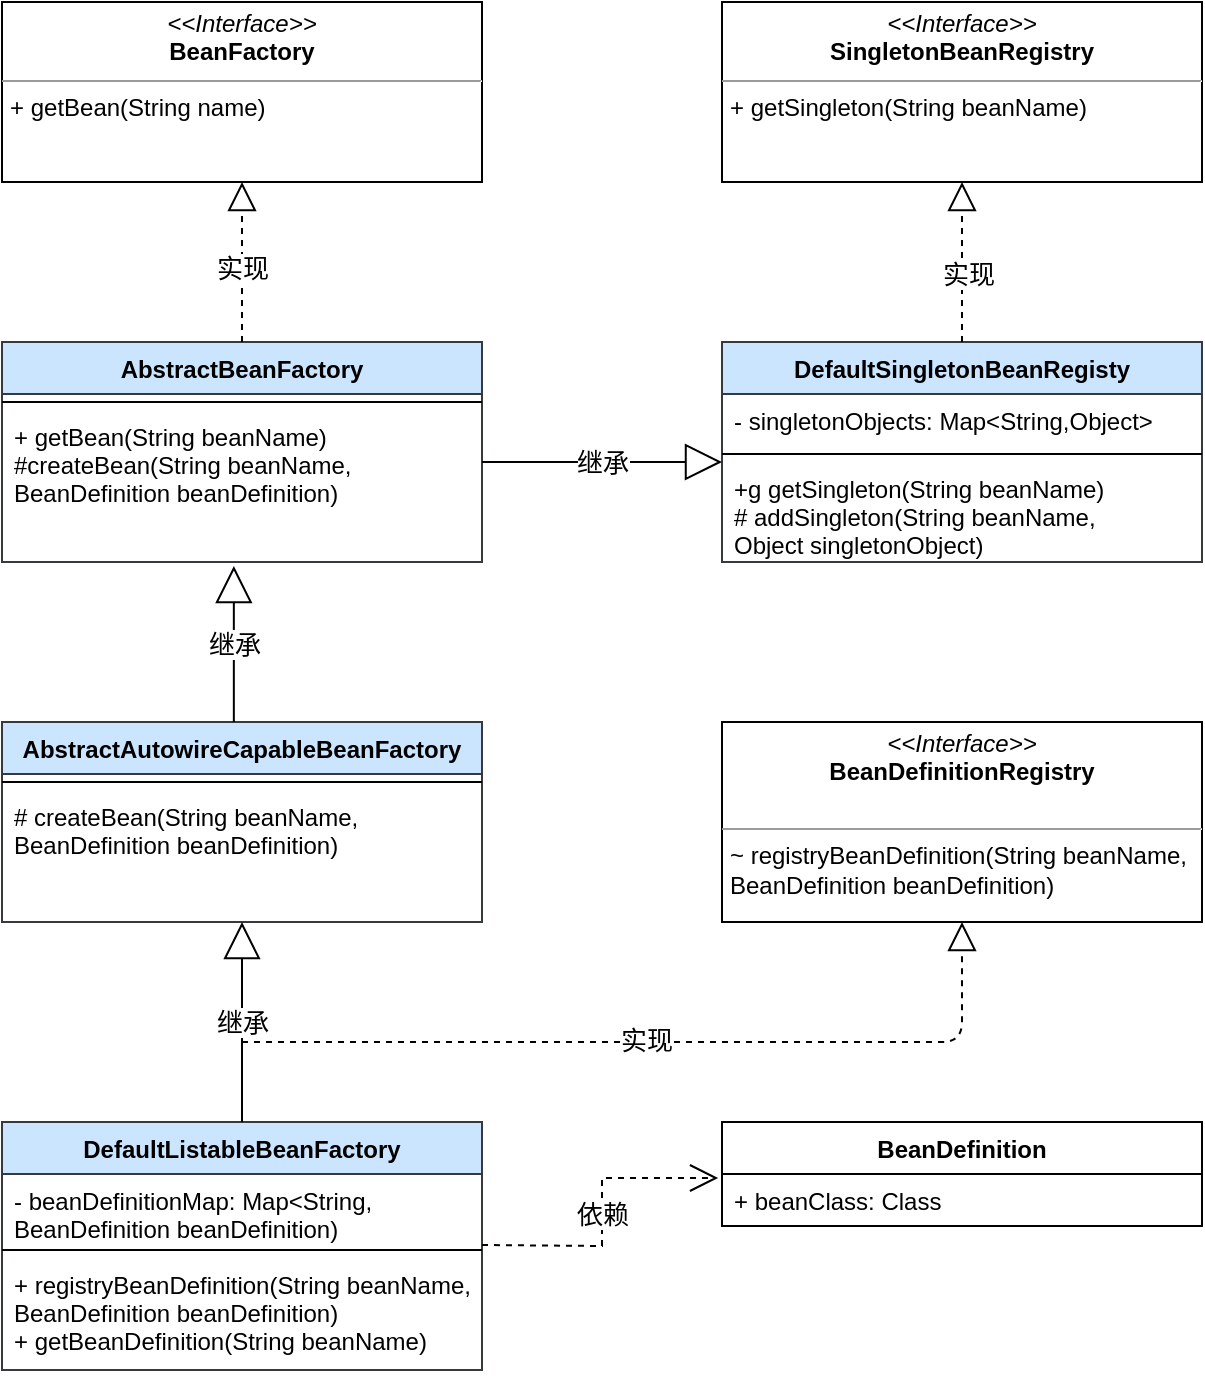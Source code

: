 <mxfile version="15.2.7" type="device"><diagram id="W32kFh-8g4XhrJdhGqba" name="第 1 页"><mxGraphModel dx="946" dy="607" grid="1" gridSize="10" guides="1" tooltips="1" connect="1" arrows="1" fold="1" page="0" pageScale="1" pageWidth="827" pageHeight="1169" math="0" shadow="0"><root><mxCell id="0"/><mxCell id="1" parent="0"/><mxCell id="ZMtOJIrAu8rygJW01G7x-5" value="AbstractBeanFactory" style="swimlane;fontStyle=1;align=center;verticalAlign=top;childLayout=stackLayout;horizontal=1;startSize=26;horizontalStack=0;resizeParent=1;resizeParentMax=0;resizeLast=0;collapsible=1;marginBottom=0;fillColor=#cce5ff;strokeColor=#36393d;" vertex="1" parent="1"><mxGeometry x="40" y="370" width="240" height="110" as="geometry"/></mxCell><mxCell id="ZMtOJIrAu8rygJW01G7x-6" value="" style="line;strokeWidth=1;fillColor=none;align=left;verticalAlign=middle;spacingTop=-1;spacingLeft=3;spacingRight=3;rotatable=0;labelPosition=right;points=[];portConstraint=eastwest;" vertex="1" parent="ZMtOJIrAu8rygJW01G7x-5"><mxGeometry y="26" width="240" height="8" as="geometry"/></mxCell><mxCell id="ZMtOJIrAu8rygJW01G7x-7" value="+ getBean(String beanName)&#10;#createBean(String beanName,&#10;BeanDefinition beanDefinition)&#10;" style="text;strokeColor=none;fillColor=none;align=left;verticalAlign=top;spacingLeft=4;spacingRight=4;overflow=hidden;rotatable=0;points=[[0,0.5],[1,0.5]];portConstraint=eastwest;" vertex="1" parent="ZMtOJIrAu8rygJW01G7x-5"><mxGeometry y="34" width="240" height="76" as="geometry"/></mxCell><mxCell id="ZMtOJIrAu8rygJW01G7x-13" value="&lt;p style=&quot;margin: 0px ; margin-top: 4px ; text-align: center&quot;&gt;&lt;i&gt;&amp;lt;&amp;lt;Interface&amp;gt;&amp;gt;&lt;/i&gt;&lt;br&gt;&lt;b&gt;BeanFactory&lt;/b&gt;&lt;/p&gt;&lt;hr size=&quot;1&quot;&gt;&lt;p style=&quot;margin: 0px ; margin-left: 4px&quot;&gt;&lt;/p&gt;&lt;p style=&quot;margin: 0px ; margin-left: 4px&quot;&gt;+ getBean(String name)&lt;/p&gt;" style="verticalAlign=top;align=left;overflow=fill;fontSize=12;fontFamily=Helvetica;html=1;" vertex="1" parent="1"><mxGeometry x="40" y="200" width="240" height="90" as="geometry"/></mxCell><mxCell id="ZMtOJIrAu8rygJW01G7x-15" value="AbstractAutowireCapableBeanFactory" style="swimlane;fontStyle=1;align=center;verticalAlign=top;childLayout=stackLayout;horizontal=1;startSize=26;horizontalStack=0;resizeParent=1;resizeParentMax=0;resizeLast=0;collapsible=1;marginBottom=0;fillColor=#cce5ff;strokeColor=#36393d;" vertex="1" parent="1"><mxGeometry x="40" y="560" width="240" height="100" as="geometry"/></mxCell><mxCell id="ZMtOJIrAu8rygJW01G7x-16" value="" style="line;strokeWidth=1;fillColor=none;align=left;verticalAlign=middle;spacingTop=-1;spacingLeft=3;spacingRight=3;rotatable=0;labelPosition=right;points=[];portConstraint=eastwest;" vertex="1" parent="ZMtOJIrAu8rygJW01G7x-15"><mxGeometry y="26" width="240" height="8" as="geometry"/></mxCell><mxCell id="ZMtOJIrAu8rygJW01G7x-17" value="# createBean(String beanName,&#10;BeanDefinition beanDefinition)&#10;" style="text;strokeColor=none;fillColor=none;align=left;verticalAlign=top;spacingLeft=4;spacingRight=4;overflow=hidden;rotatable=0;points=[[0,0.5],[1,0.5]];portConstraint=eastwest;" vertex="1" parent="ZMtOJIrAu8rygJW01G7x-15"><mxGeometry y="34" width="240" height="66" as="geometry"/></mxCell><mxCell id="ZMtOJIrAu8rygJW01G7x-18" value="DefaultListableBeanFactory" style="swimlane;fontStyle=1;align=center;verticalAlign=top;childLayout=stackLayout;horizontal=1;startSize=26;horizontalStack=0;resizeParent=1;resizeParentMax=0;resizeLast=0;collapsible=1;marginBottom=0;fillColor=#cce5ff;strokeColor=#36393d;" vertex="1" parent="1"><mxGeometry x="40" y="760" width="240" height="124" as="geometry"/></mxCell><mxCell id="ZMtOJIrAu8rygJW01G7x-41" value="- beanDefinitionMap: Map&lt;String,&#10;BeanDefinition beanDefinition)" style="text;strokeColor=none;fillColor=none;align=left;verticalAlign=top;spacingLeft=4;spacingRight=4;overflow=hidden;rotatable=0;points=[[0,0.5],[1,0.5]];portConstraint=eastwest;" vertex="1" parent="ZMtOJIrAu8rygJW01G7x-18"><mxGeometry y="26" width="240" height="34" as="geometry"/></mxCell><mxCell id="ZMtOJIrAu8rygJW01G7x-42" value="" style="line;strokeWidth=1;fillColor=none;align=left;verticalAlign=middle;spacingTop=-1;spacingLeft=3;spacingRight=3;rotatable=0;labelPosition=right;points=[];portConstraint=eastwest;" vertex="1" parent="ZMtOJIrAu8rygJW01G7x-18"><mxGeometry y="60" width="240" height="8" as="geometry"/></mxCell><mxCell id="ZMtOJIrAu8rygJW01G7x-20" value="+ registryBeanDefinition(String beanName,&#10;BeanDefinition beanDefinition)&#10;+ getBeanDefinition(String beanName)" style="text;strokeColor=none;fillColor=none;align=left;verticalAlign=top;spacingLeft=4;spacingRight=4;overflow=hidden;rotatable=0;points=[[0,0.5],[1,0.5]];portConstraint=eastwest;" vertex="1" parent="ZMtOJIrAu8rygJW01G7x-18"><mxGeometry y="68" width="240" height="56" as="geometry"/></mxCell><mxCell id="ZMtOJIrAu8rygJW01G7x-21" value="&lt;p style=&quot;margin: 0px ; margin-top: 4px ; text-align: center&quot;&gt;&lt;i&gt;&amp;lt;&amp;lt;Interface&amp;gt;&amp;gt;&lt;/i&gt;&lt;br&gt;&lt;b&gt;SingletonBeanRegistry&lt;/b&gt;&lt;/p&gt;&lt;hr size=&quot;1&quot;&gt;&lt;p style=&quot;margin: 0px ; margin-left: 4px&quot;&gt;&lt;/p&gt;&lt;p style=&quot;margin: 0px ; margin-left: 4px&quot;&gt;+ getSingleton(String beanName)&lt;/p&gt;" style="verticalAlign=top;align=left;overflow=fill;fontSize=12;fontFamily=Helvetica;html=1;" vertex="1" parent="1"><mxGeometry x="400" y="200" width="240" height="90" as="geometry"/></mxCell><mxCell id="ZMtOJIrAu8rygJW01G7x-25" value="DefaultSingletonBeanRegisty" style="swimlane;fontStyle=1;align=center;verticalAlign=top;childLayout=stackLayout;horizontal=1;startSize=26;horizontalStack=0;resizeParent=1;resizeParentMax=0;resizeLast=0;collapsible=1;marginBottom=0;fillColor=#cce5ff;strokeColor=#36393d;" vertex="1" parent="1"><mxGeometry x="400" y="370" width="240" height="110" as="geometry"/></mxCell><mxCell id="ZMtOJIrAu8rygJW01G7x-26" value="- singletonObjects: Map&lt;String,Object&gt;" style="text;strokeColor=none;fillColor=none;align=left;verticalAlign=top;spacingLeft=4;spacingRight=4;overflow=hidden;rotatable=0;points=[[0,0.5],[1,0.5]];portConstraint=eastwest;" vertex="1" parent="ZMtOJIrAu8rygJW01G7x-25"><mxGeometry y="26" width="240" height="26" as="geometry"/></mxCell><mxCell id="ZMtOJIrAu8rygJW01G7x-27" value="" style="line;strokeWidth=1;fillColor=none;align=left;verticalAlign=middle;spacingTop=-1;spacingLeft=3;spacingRight=3;rotatable=0;labelPosition=right;points=[];portConstraint=eastwest;" vertex="1" parent="ZMtOJIrAu8rygJW01G7x-25"><mxGeometry y="52" width="240" height="8" as="geometry"/></mxCell><mxCell id="ZMtOJIrAu8rygJW01G7x-28" value="+g getSingleton(String beanName)&#10;# addSingleton(String beanName,&#10;Object singletonObject)" style="text;strokeColor=none;fillColor=none;align=left;verticalAlign=top;spacingLeft=4;spacingRight=4;overflow=hidden;rotatable=0;points=[[0,0.5],[1,0.5]];portConstraint=eastwest;" vertex="1" parent="ZMtOJIrAu8rygJW01G7x-25"><mxGeometry y="60" width="240" height="50" as="geometry"/></mxCell><mxCell id="ZMtOJIrAu8rygJW01G7x-29" value="" style="endArrow=block;dashed=1;endFill=0;endSize=12;html=1;entryX=0.5;entryY=1;entryDx=0;entryDy=0;exitX=0.5;exitY=0;exitDx=0;exitDy=0;" edge="1" parent="1" source="ZMtOJIrAu8rygJW01G7x-5" target="ZMtOJIrAu8rygJW01G7x-13"><mxGeometry width="160" relative="1" as="geometry"><mxPoint x="380" y="630" as="sourcePoint"/><mxPoint x="320" y="370" as="targetPoint"/></mxGeometry></mxCell><mxCell id="ZMtOJIrAu8rygJW01G7x-30" value="&lt;font style=&quot;font-size: 13px&quot;&gt;实现&lt;/font&gt;" style="edgeLabel;html=1;align=center;verticalAlign=middle;resizable=0;points=[];" vertex="1" connectable="0" parent="ZMtOJIrAu8rygJW01G7x-29"><mxGeometry x="-0.075" relative="1" as="geometry"><mxPoint as="offset"/></mxGeometry></mxCell><mxCell id="ZMtOJIrAu8rygJW01G7x-31" value="" style="endArrow=block;dashed=1;endFill=0;endSize=12;html=1;entryX=0.5;entryY=1;entryDx=0;entryDy=0;exitX=0.5;exitY=0;exitDx=0;exitDy=0;" edge="1" parent="1" source="ZMtOJIrAu8rygJW01G7x-25" target="ZMtOJIrAu8rygJW01G7x-21"><mxGeometry width="160" relative="1" as="geometry"><mxPoint x="520" y="360" as="sourcePoint"/><mxPoint x="490" y="330" as="targetPoint"/></mxGeometry></mxCell><mxCell id="ZMtOJIrAu8rygJW01G7x-32" value="&lt;font style=&quot;font-size: 13px&quot;&gt;实现&lt;/font&gt;" style="edgeLabel;html=1;align=center;verticalAlign=middle;resizable=0;points=[];" vertex="1" connectable="0" parent="ZMtOJIrAu8rygJW01G7x-31"><mxGeometry x="-0.15" y="-3" relative="1" as="geometry"><mxPoint as="offset"/></mxGeometry></mxCell><mxCell id="ZMtOJIrAu8rygJW01G7x-33" value="&lt;font style=&quot;font-size: 13px&quot;&gt;继承&lt;/font&gt;" style="endArrow=block;endSize=16;endFill=0;html=1;" edge="1" parent="1"><mxGeometry width="160" relative="1" as="geometry"><mxPoint x="280" y="430" as="sourcePoint"/><mxPoint x="400" y="430" as="targetPoint"/></mxGeometry></mxCell><mxCell id="ZMtOJIrAu8rygJW01G7x-34" value="&lt;font style=&quot;font-size: 13px&quot;&gt;继承&lt;/font&gt;" style="endArrow=block;endSize=16;endFill=0;html=1;entryX=0.483;entryY=1.026;entryDx=0;entryDy=0;entryPerimeter=0;exitX=0.483;exitY=0;exitDx=0;exitDy=0;exitPerimeter=0;" edge="1" parent="1" source="ZMtOJIrAu8rygJW01G7x-15" target="ZMtOJIrAu8rygJW01G7x-7"><mxGeometry width="160" relative="1" as="geometry"><mxPoint x="156" y="550" as="sourcePoint"/><mxPoint x="500" y="570" as="targetPoint"/></mxGeometry></mxCell><mxCell id="ZMtOJIrAu8rygJW01G7x-35" value="&lt;font style=&quot;font-size: 13px&quot;&gt;继承&lt;/font&gt;" style="endArrow=block;endSize=16;endFill=0;html=1;exitX=0.5;exitY=0;exitDx=0;exitDy=0;" edge="1" parent="1" source="ZMtOJIrAu8rygJW01G7x-18" target="ZMtOJIrAu8rygJW01G7x-17"><mxGeometry x="0.013" width="160" relative="1" as="geometry"><mxPoint x="157" y="740" as="sourcePoint"/><mxPoint x="170" y="670" as="targetPoint"/><Array as="points"/><mxPoint as="offset"/></mxGeometry></mxCell><mxCell id="ZMtOJIrAu8rygJW01G7x-36" value="&lt;p style=&quot;margin: 0px ; margin-top: 4px ; text-align: center&quot;&gt;&lt;i&gt;&amp;lt;&amp;lt;Interface&amp;gt;&amp;gt;&lt;/i&gt;&lt;br&gt;&lt;b&gt;BeanDefinitionRegistry&lt;/b&gt;&lt;/p&gt;&lt;p style=&quot;margin: 0px ; margin-left: 4px&quot;&gt;&lt;br&gt;&lt;/p&gt;&lt;hr size=&quot;1&quot;&gt;&lt;p style=&quot;margin: 0px ; margin-left: 4px&quot;&gt;~ registryBeanDefinition(String beanName,&lt;/p&gt;&lt;p style=&quot;margin: 0px ; margin-left: 4px&quot;&gt;BeanDefinition beanDefinition)&lt;/p&gt;" style="verticalAlign=top;align=left;overflow=fill;fontSize=12;fontFamily=Helvetica;html=1;" vertex="1" parent="1"><mxGeometry x="400" y="560" width="240" height="100" as="geometry"/></mxCell><mxCell id="ZMtOJIrAu8rygJW01G7x-38" value="" style="endArrow=block;dashed=1;endFill=0;endSize=12;html=1;entryX=0.5;entryY=1;entryDx=0;entryDy=0;" edge="1" parent="1" target="ZMtOJIrAu8rygJW01G7x-36"><mxGeometry width="160" relative="1" as="geometry"><mxPoint x="160" y="720" as="sourcePoint"/><mxPoint x="380" y="720" as="targetPoint"/><Array as="points"><mxPoint x="520" y="720"/></Array></mxGeometry></mxCell><mxCell id="ZMtOJIrAu8rygJW01G7x-39" value="&lt;font style=&quot;font-size: 13px&quot;&gt;实现&lt;/font&gt;" style="edgeLabel;html=1;align=center;verticalAlign=middle;resizable=0;points=[];" vertex="1" connectable="0" parent="ZMtOJIrAu8rygJW01G7x-38"><mxGeometry x="-0.038" y="1" relative="1" as="geometry"><mxPoint as="offset"/></mxGeometry></mxCell><mxCell id="ZMtOJIrAu8rygJW01G7x-43" value="BeanDefinition" style="swimlane;fontStyle=1;align=center;verticalAlign=top;childLayout=stackLayout;horizontal=1;startSize=26;horizontalStack=0;resizeParent=1;resizeParentMax=0;resizeLast=0;collapsible=1;marginBottom=0;" vertex="1" parent="1"><mxGeometry x="400" y="760" width="240" height="52" as="geometry"/></mxCell><mxCell id="ZMtOJIrAu8rygJW01G7x-44" value="+ beanClass: Class" style="text;strokeColor=none;fillColor=none;align=left;verticalAlign=top;spacingLeft=4;spacingRight=4;overflow=hidden;rotatable=0;points=[[0,0.5],[1,0.5]];portConstraint=eastwest;" vertex="1" parent="ZMtOJIrAu8rygJW01G7x-43"><mxGeometry y="26" width="240" height="26" as="geometry"/></mxCell><mxCell id="ZMtOJIrAu8rygJW01G7x-47" value="&lt;font style=&quot;font-size: 13px&quot;&gt;依赖&lt;/font&gt;" style="endArrow=open;endSize=12;dashed=1;html=1;entryX=-0.008;entryY=0.077;entryDx=0;entryDy=0;entryPerimeter=0;rounded=0;" edge="1" parent="1" target="ZMtOJIrAu8rygJW01G7x-44"><mxGeometry width="160" relative="1" as="geometry"><mxPoint x="280" y="821.5" as="sourcePoint"/><mxPoint x="440" y="821.5" as="targetPoint"/><Array as="points"><mxPoint x="340" y="822"/><mxPoint x="340" y="810"/><mxPoint x="340" y="788"/></Array></mxGeometry></mxCell></root></mxGraphModel></diagram></mxfile>